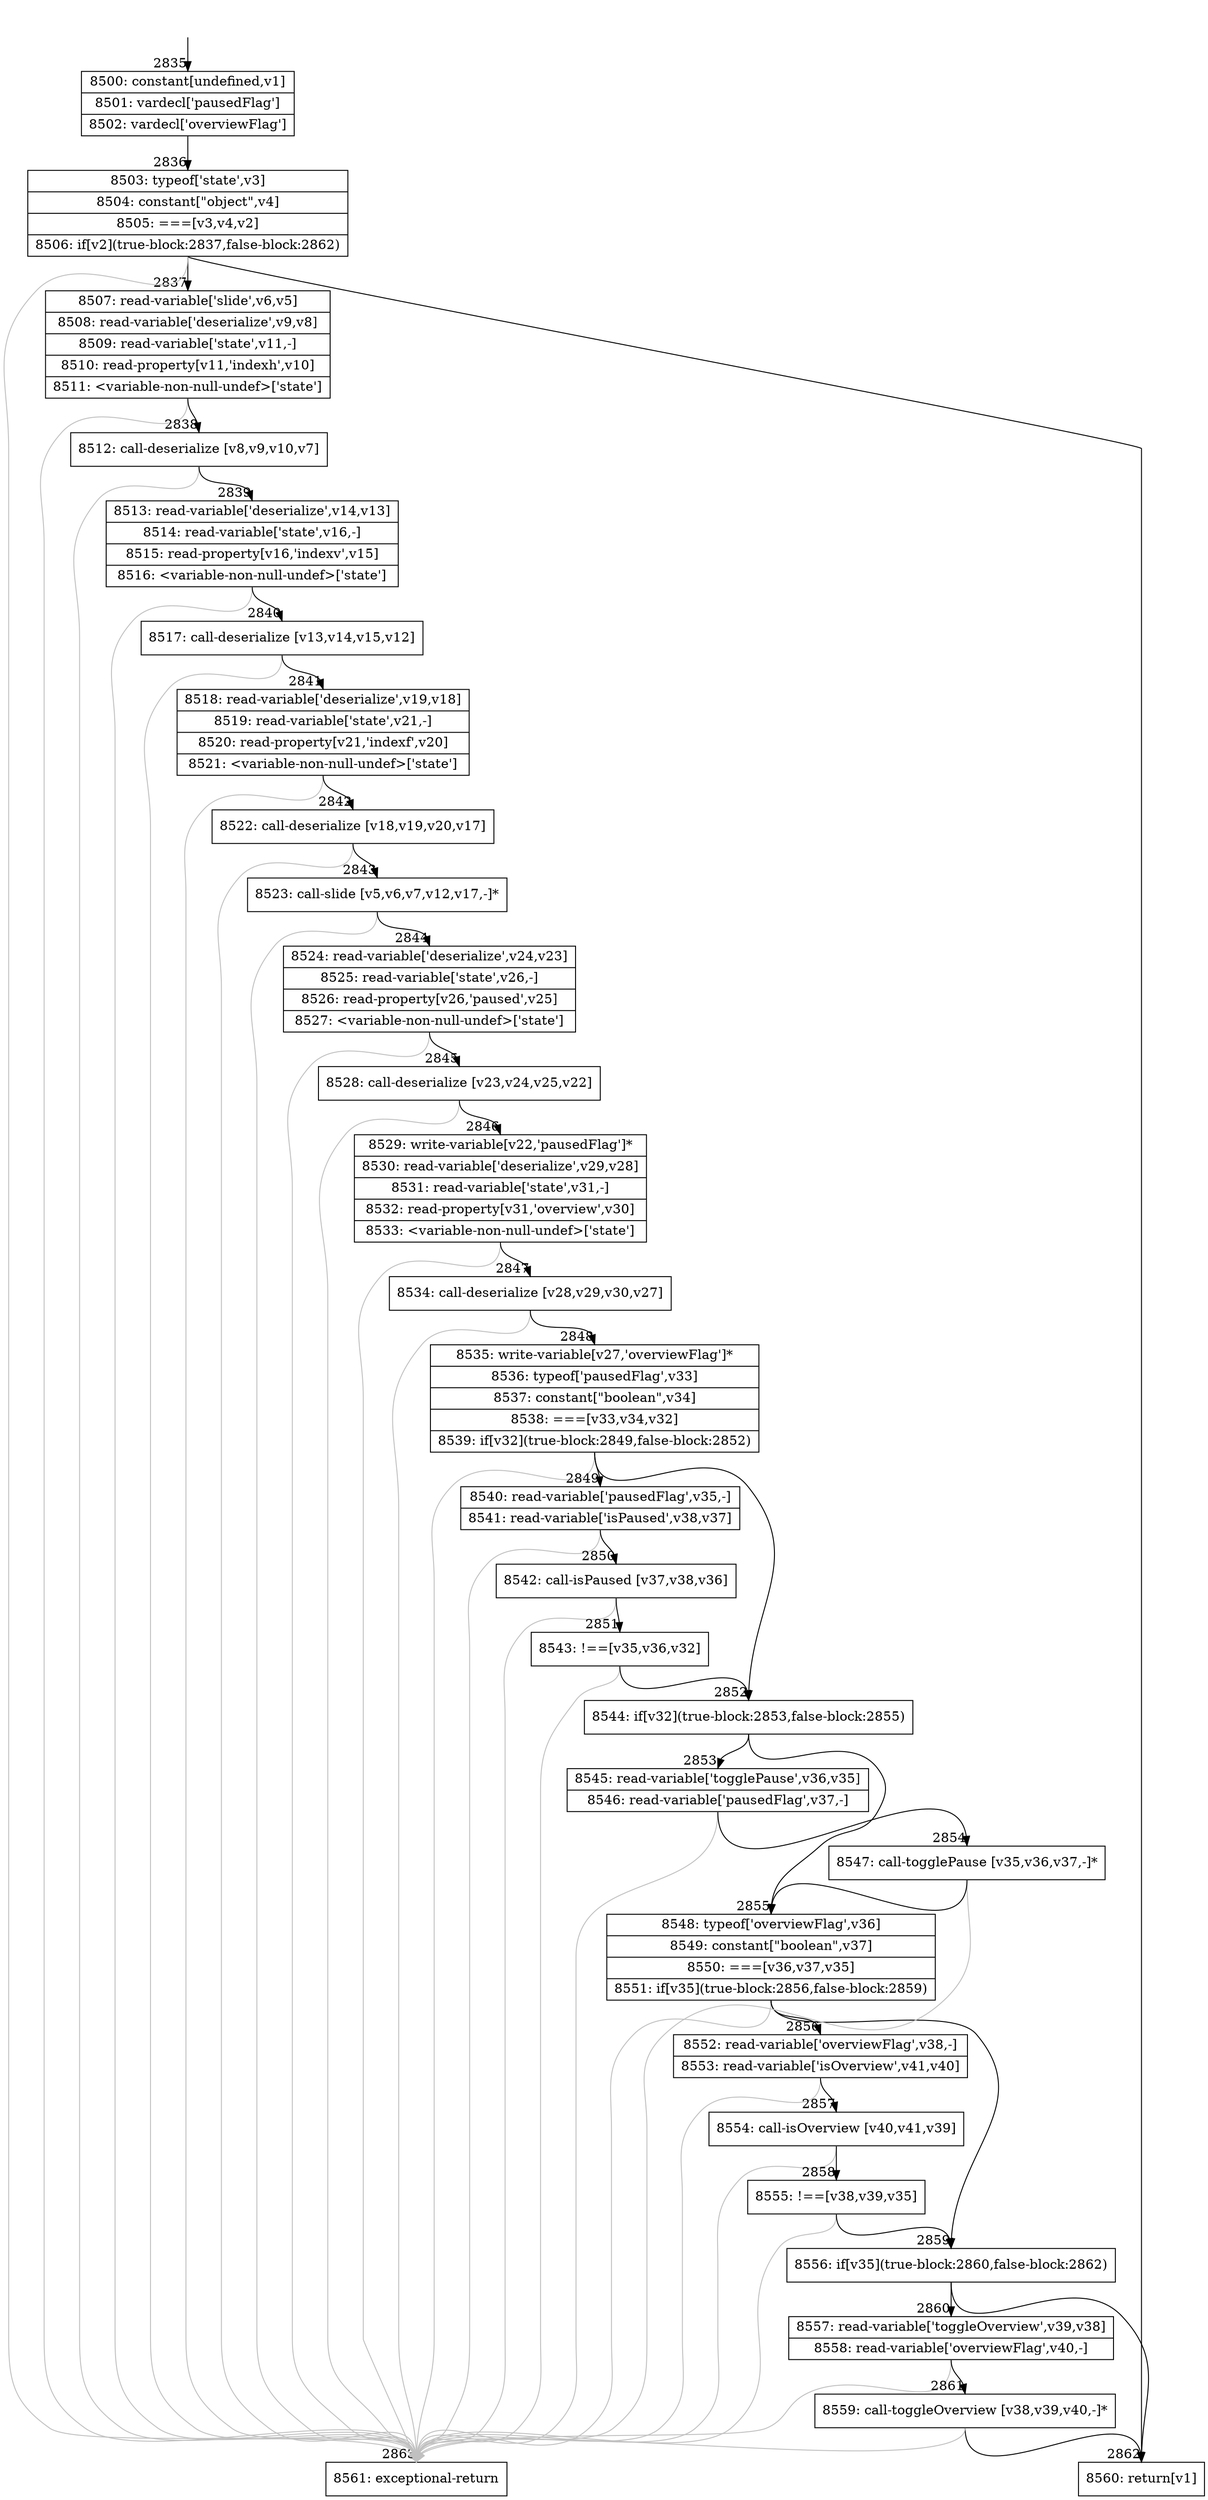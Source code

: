 digraph {
rankdir="TD"
BB_entry173[shape=none,label=""];
BB_entry173 -> BB2835 [tailport=s, headport=n, headlabel="    2835"]
BB2835 [shape=record label="{8500: constant[undefined,v1]|8501: vardecl['pausedFlag']|8502: vardecl['overviewFlag']}" ] 
BB2835 -> BB2836 [tailport=s, headport=n, headlabel="      2836"]
BB2836 [shape=record label="{8503: typeof['state',v3]|8504: constant[\"object\",v4]|8505: ===[v3,v4,v2]|8506: if[v2](true-block:2837,false-block:2862)}" ] 
BB2836 -> BB2837 [tailport=s, headport=n, headlabel="      2837"]
BB2836 -> BB2862 [tailport=s, headport=n, headlabel="      2862"]
BB2836 -> BB2863 [tailport=s, headport=n, color=gray, headlabel="      2863"]
BB2837 [shape=record label="{8507: read-variable['slide',v6,v5]|8508: read-variable['deserialize',v9,v8]|8509: read-variable['state',v11,-]|8510: read-property[v11,'indexh',v10]|8511: \<variable-non-null-undef\>['state']}" ] 
BB2837 -> BB2838 [tailport=s, headport=n, headlabel="      2838"]
BB2837 -> BB2863 [tailport=s, headport=n, color=gray]
BB2838 [shape=record label="{8512: call-deserialize [v8,v9,v10,v7]}" ] 
BB2838 -> BB2839 [tailport=s, headport=n, headlabel="      2839"]
BB2838 -> BB2863 [tailport=s, headport=n, color=gray]
BB2839 [shape=record label="{8513: read-variable['deserialize',v14,v13]|8514: read-variable['state',v16,-]|8515: read-property[v16,'indexv',v15]|8516: \<variable-non-null-undef\>['state']}" ] 
BB2839 -> BB2840 [tailport=s, headport=n, headlabel="      2840"]
BB2839 -> BB2863 [tailport=s, headport=n, color=gray]
BB2840 [shape=record label="{8517: call-deserialize [v13,v14,v15,v12]}" ] 
BB2840 -> BB2841 [tailport=s, headport=n, headlabel="      2841"]
BB2840 -> BB2863 [tailport=s, headport=n, color=gray]
BB2841 [shape=record label="{8518: read-variable['deserialize',v19,v18]|8519: read-variable['state',v21,-]|8520: read-property[v21,'indexf',v20]|8521: \<variable-non-null-undef\>['state']}" ] 
BB2841 -> BB2842 [tailport=s, headport=n, headlabel="      2842"]
BB2841 -> BB2863 [tailport=s, headport=n, color=gray]
BB2842 [shape=record label="{8522: call-deserialize [v18,v19,v20,v17]}" ] 
BB2842 -> BB2843 [tailport=s, headport=n, headlabel="      2843"]
BB2842 -> BB2863 [tailport=s, headport=n, color=gray]
BB2843 [shape=record label="{8523: call-slide [v5,v6,v7,v12,v17,-]*}" ] 
BB2843 -> BB2844 [tailport=s, headport=n, headlabel="      2844"]
BB2843 -> BB2863 [tailport=s, headport=n, color=gray]
BB2844 [shape=record label="{8524: read-variable['deserialize',v24,v23]|8525: read-variable['state',v26,-]|8526: read-property[v26,'paused',v25]|8527: \<variable-non-null-undef\>['state']}" ] 
BB2844 -> BB2845 [tailport=s, headport=n, headlabel="      2845"]
BB2844 -> BB2863 [tailport=s, headport=n, color=gray]
BB2845 [shape=record label="{8528: call-deserialize [v23,v24,v25,v22]}" ] 
BB2845 -> BB2846 [tailport=s, headport=n, headlabel="      2846"]
BB2845 -> BB2863 [tailport=s, headport=n, color=gray]
BB2846 [shape=record label="{8529: write-variable[v22,'pausedFlag']*|8530: read-variable['deserialize',v29,v28]|8531: read-variable['state',v31,-]|8532: read-property[v31,'overview',v30]|8533: \<variable-non-null-undef\>['state']}" ] 
BB2846 -> BB2847 [tailport=s, headport=n, headlabel="      2847"]
BB2846 -> BB2863 [tailport=s, headport=n, color=gray]
BB2847 [shape=record label="{8534: call-deserialize [v28,v29,v30,v27]}" ] 
BB2847 -> BB2848 [tailport=s, headport=n, headlabel="      2848"]
BB2847 -> BB2863 [tailport=s, headport=n, color=gray]
BB2848 [shape=record label="{8535: write-variable[v27,'overviewFlag']*|8536: typeof['pausedFlag',v33]|8537: constant[\"boolean\",v34]|8538: ===[v33,v34,v32]|8539: if[v32](true-block:2849,false-block:2852)}" ] 
BB2848 -> BB2852 [tailport=s, headport=n, headlabel="      2852"]
BB2848 -> BB2849 [tailport=s, headport=n, headlabel="      2849"]
BB2848 -> BB2863 [tailport=s, headport=n, color=gray]
BB2849 [shape=record label="{8540: read-variable['pausedFlag',v35,-]|8541: read-variable['isPaused',v38,v37]}" ] 
BB2849 -> BB2850 [tailport=s, headport=n, headlabel="      2850"]
BB2849 -> BB2863 [tailport=s, headport=n, color=gray]
BB2850 [shape=record label="{8542: call-isPaused [v37,v38,v36]}" ] 
BB2850 -> BB2851 [tailport=s, headport=n, headlabel="      2851"]
BB2850 -> BB2863 [tailport=s, headport=n, color=gray]
BB2851 [shape=record label="{8543: !==[v35,v36,v32]}" ] 
BB2851 -> BB2852 [tailport=s, headport=n]
BB2851 -> BB2863 [tailport=s, headport=n, color=gray]
BB2852 [shape=record label="{8544: if[v32](true-block:2853,false-block:2855)}" ] 
BB2852 -> BB2853 [tailport=s, headport=n, headlabel="      2853"]
BB2852 -> BB2855 [tailport=s, headport=n, headlabel="      2855"]
BB2853 [shape=record label="{8545: read-variable['togglePause',v36,v35]|8546: read-variable['pausedFlag',v37,-]}" ] 
BB2853 -> BB2854 [tailport=s, headport=n, headlabel="      2854"]
BB2853 -> BB2863 [tailport=s, headport=n, color=gray]
BB2854 [shape=record label="{8547: call-togglePause [v35,v36,v37,-]*}" ] 
BB2854 -> BB2855 [tailport=s, headport=n]
BB2854 -> BB2863 [tailport=s, headport=n, color=gray]
BB2855 [shape=record label="{8548: typeof['overviewFlag',v36]|8549: constant[\"boolean\",v37]|8550: ===[v36,v37,v35]|8551: if[v35](true-block:2856,false-block:2859)}" ] 
BB2855 -> BB2859 [tailport=s, headport=n, headlabel="      2859"]
BB2855 -> BB2856 [tailport=s, headport=n, headlabel="      2856"]
BB2855 -> BB2863 [tailport=s, headport=n, color=gray]
BB2856 [shape=record label="{8552: read-variable['overviewFlag',v38,-]|8553: read-variable['isOverview',v41,v40]}" ] 
BB2856 -> BB2857 [tailport=s, headport=n, headlabel="      2857"]
BB2856 -> BB2863 [tailport=s, headport=n, color=gray]
BB2857 [shape=record label="{8554: call-isOverview [v40,v41,v39]}" ] 
BB2857 -> BB2858 [tailport=s, headport=n, headlabel="      2858"]
BB2857 -> BB2863 [tailport=s, headport=n, color=gray]
BB2858 [shape=record label="{8555: !==[v38,v39,v35]}" ] 
BB2858 -> BB2859 [tailport=s, headport=n]
BB2858 -> BB2863 [tailport=s, headport=n, color=gray]
BB2859 [shape=record label="{8556: if[v35](true-block:2860,false-block:2862)}" ] 
BB2859 -> BB2860 [tailport=s, headport=n, headlabel="      2860"]
BB2859 -> BB2862 [tailport=s, headport=n]
BB2860 [shape=record label="{8557: read-variable['toggleOverview',v39,v38]|8558: read-variable['overviewFlag',v40,-]}" ] 
BB2860 -> BB2861 [tailport=s, headport=n, headlabel="      2861"]
BB2860 -> BB2863 [tailport=s, headport=n, color=gray]
BB2861 [shape=record label="{8559: call-toggleOverview [v38,v39,v40,-]*}" ] 
BB2861 -> BB2862 [tailport=s, headport=n]
BB2861 -> BB2863 [tailport=s, headport=n, color=gray]
BB2862 [shape=record label="{8560: return[v1]}" ] 
BB2863 [shape=record label="{8561: exceptional-return}" ] 
//#$~ 3323
}
